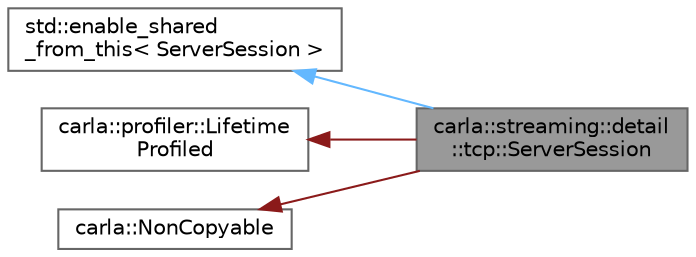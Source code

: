 digraph "carla::streaming::detail::tcp::ServerSession"
{
 // INTERACTIVE_SVG=YES
 // LATEX_PDF_SIZE
  bgcolor="transparent";
  edge [fontname=Helvetica,fontsize=10,labelfontname=Helvetica,labelfontsize=10];
  node [fontname=Helvetica,fontsize=10,shape=box,height=0.2,width=0.4];
  rankdir="LR";
  Node1 [id="Node000001",label="carla::streaming::detail\l::tcp::ServerSession",height=0.2,width=0.4,color="gray40", fillcolor="grey60", style="filled", fontcolor="black",tooltip="A TCP server session."];
  Node2 -> Node1 [id="edge1_Node000001_Node000002",dir="back",color="steelblue1",style="solid",tooltip=" "];
  Node2 [id="Node000002",label="std::enable_shared\l_from_this\< ServerSession \>",height=0.2,width=0.4,color="gray40", fillcolor="white", style="filled",tooltip=" "];
  Node3 -> Node1 [id="edge2_Node000001_Node000003",dir="back",color="firebrick4",style="solid",tooltip=" "];
  Node3 [id="Node000003",label="carla::profiler::Lifetime\lProfiled",height=0.2,width=0.4,color="gray40", fillcolor="white", style="filled",URL="$df/d3e/classcarla_1_1profiler_1_1LifetimeProfiled.html",tooltip=" "];
  Node4 -> Node1 [id="edge3_Node000001_Node000004",dir="back",color="firebrick4",style="solid",tooltip=" "];
  Node4 [id="Node000004",label="carla::NonCopyable",height=0.2,width=0.4,color="gray40", fillcolor="white", style="filled",URL="$d4/d8b/classcarla_1_1NonCopyable.html",tooltip="Inherit (privately) to suppress copy/move construction and assignment."];
}
